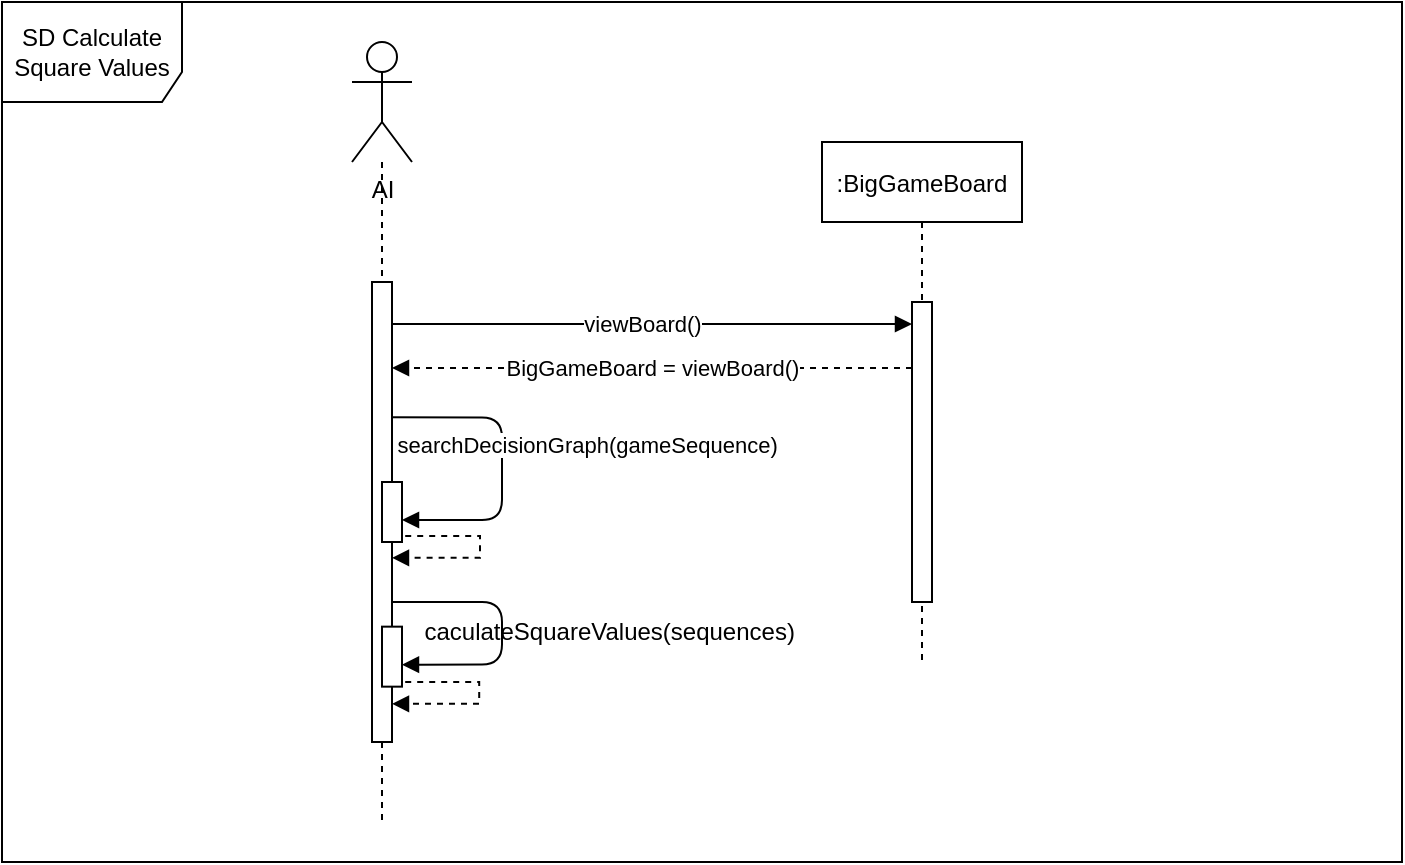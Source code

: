 <mxfile version="20.8.16" type="device"><diagram name="Page-1" id="1LHd4Gj0UdZOyVVnhm3u"><mxGraphModel dx="1886" dy="654" grid="1" gridSize="10" guides="1" tooltips="1" connect="1" arrows="1" fold="1" page="1" pageScale="1" pageWidth="850" pageHeight="1100" math="0" shadow="0"><root><mxCell id="0"/><mxCell id="1" parent="0"/><mxCell id="SmInhg0Pl9AOy3jaHCqF-1" value=":BigGameBoard" style="shape=umlLifeline;perimeter=lifelinePerimeter;container=1;collapsible=0;recursiveResize=0;rounded=0;shadow=0;strokeWidth=1;" vertex="1" parent="1"><mxGeometry x="320" y="110" width="100" height="260" as="geometry"/></mxCell><mxCell id="SmInhg0Pl9AOy3jaHCqF-2" value="" style="points=[];perimeter=orthogonalPerimeter;rounded=0;shadow=0;strokeWidth=1;" vertex="1" parent="SmInhg0Pl9AOy3jaHCqF-1"><mxGeometry x="45" y="80" width="10" height="150" as="geometry"/></mxCell><mxCell id="SmInhg0Pl9AOy3jaHCqF-5" value="                            searchDecisionGraph(gameSequence)" style="verticalAlign=bottom;endArrow=block;shadow=0;strokeWidth=1;edgeStyle=orthogonalEdgeStyle;exitX=0.94;exitY=0.093;exitDx=0;exitDy=0;exitPerimeter=0;" edge="1" parent="1"><mxGeometry relative="1" as="geometry"><mxPoint x="104.4" y="247.67" as="sourcePoint"/><mxPoint x="110" y="299" as="targetPoint"/><Array as="points"><mxPoint x="160" y="248"/><mxPoint x="160" y="299"/></Array></mxGeometry></mxCell><mxCell id="SmInhg0Pl9AOy3jaHCqF-6" value="SD Calculate Square Values" style="shape=umlFrame;whiteSpace=wrap;html=1;width=90;height=50;" vertex="1" parent="1"><mxGeometry x="-90" y="40" width="700" height="430" as="geometry"/></mxCell><mxCell id="SmInhg0Pl9AOy3jaHCqF-7" style="edgeStyle=orthogonalEdgeStyle;rounded=0;orthogonalLoop=1;jettySize=auto;html=1;endArrow=none;endFill=0;dashed=1;" edge="1" parent="1" source="SmInhg0Pl9AOy3jaHCqF-8" target="SmInhg0Pl9AOy3jaHCqF-12"><mxGeometry relative="1" as="geometry"/></mxCell><mxCell id="SmInhg0Pl9AOy3jaHCqF-8" value="AI" style="shape=umlActor;verticalLabelPosition=bottom;verticalAlign=top;html=1;outlineConnect=0;" vertex="1" parent="1"><mxGeometry x="85" y="60" width="30" height="60" as="geometry"/></mxCell><mxCell id="SmInhg0Pl9AOy3jaHCqF-9" style="edgeStyle=orthogonalEdgeStyle;rounded=0;orthogonalLoop=1;jettySize=auto;html=1;dashed=1;endArrow=none;endFill=0;" edge="1" parent="1" source="SmInhg0Pl9AOy3jaHCqF-12"><mxGeometry relative="1" as="geometry"><mxPoint x="100" y="450" as="targetPoint"/></mxGeometry></mxCell><mxCell id="SmInhg0Pl9AOy3jaHCqF-10" value="viewBoard()" style="edgeStyle=orthogonalEdgeStyle;rounded=0;orthogonalLoop=1;jettySize=auto;html=1;endArrow=block;endFill=1;" edge="1" parent="1"><mxGeometry relative="1" as="geometry"><mxPoint x="99" y="197" as="sourcePoint"/><mxPoint x="365" y="201" as="targetPoint"/><Array as="points"><mxPoint x="99" y="201"/></Array></mxGeometry></mxCell><mxCell id="SmInhg0Pl9AOy3jaHCqF-12" value="" style="points=[];perimeter=orthogonalPerimeter;rounded=0;shadow=0;strokeWidth=1;" vertex="1" parent="1"><mxGeometry x="95" y="180" width="10" height="230" as="geometry"/></mxCell><mxCell id="SmInhg0Pl9AOy3jaHCqF-13" value="" style="points=[];perimeter=orthogonalPerimeter;rounded=0;shadow=0;strokeWidth=1;" vertex="1" parent="1"><mxGeometry x="100" y="280" width="10" height="30" as="geometry"/></mxCell><mxCell id="SmInhg0Pl9AOy3jaHCqF-14" value="BigGameBoard = viewBoard()" style="edgeStyle=orthogonalEdgeStyle;rounded=0;orthogonalLoop=1;jettySize=auto;html=1;endArrow=block;endFill=1;dashed=1;" edge="1" parent="1" source="SmInhg0Pl9AOy3jaHCqF-2"><mxGeometry relative="1" as="geometry"><mxPoint x="370" y="223" as="sourcePoint"/><mxPoint x="105" y="223" as="targetPoint"/><Array as="points"><mxPoint x="300" y="223"/><mxPoint x="300" y="223"/></Array></mxGeometry></mxCell><mxCell id="SmInhg0Pl9AOy3jaHCqF-15" value="" style="verticalAlign=bottom;endArrow=block;shadow=0;strokeWidth=1;edgeStyle=orthogonalEdgeStyle;" edge="1" parent="1" source="SmInhg0Pl9AOy3jaHCqF-12"><mxGeometry x="-0.046" y="40" relative="1" as="geometry"><mxPoint x="104.4" y="320.0" as="sourcePoint"/><mxPoint x="110" y="371.33" as="targetPoint"/><Array as="points"><mxPoint x="160" y="340"/><mxPoint x="160" y="371"/></Array><mxPoint as="offset"/></mxGeometry></mxCell><mxCell id="SmInhg0Pl9AOy3jaHCqF-16" value="" style="points=[];perimeter=orthogonalPerimeter;rounded=0;shadow=0;strokeWidth=1;" vertex="1" parent="1"><mxGeometry x="100" y="352.33" width="10" height="30" as="geometry"/></mxCell><mxCell id="SmInhg0Pl9AOy3jaHCqF-29" style="edgeStyle=orthogonalEdgeStyle;rounded=0;orthogonalLoop=1;jettySize=auto;html=1;entryX=1.14;entryY=0.964;entryDx=0;entryDy=0;entryPerimeter=0;dashed=1;endArrow=block;endFill=1;" edge="1" parent="1"><mxGeometry relative="1" as="geometry"><mxPoint x="111.6" y="380" as="sourcePoint"/><mxPoint x="105" y="390.92" as="targetPoint"/><Array as="points"><mxPoint x="148.6" y="380"/><mxPoint x="148.6" y="391"/></Array></mxGeometry></mxCell><mxCell id="SmInhg0Pl9AOy3jaHCqF-30" style="edgeStyle=orthogonalEdgeStyle;rounded=0;orthogonalLoop=1;jettySize=auto;html=1;entryX=1.14;entryY=0.964;entryDx=0;entryDy=0;entryPerimeter=0;dashed=1;endArrow=block;endFill=1;" edge="1" parent="1"><mxGeometry relative="1" as="geometry"><mxPoint x="111.6" y="307" as="sourcePoint"/><mxPoint x="105" y="317.92" as="targetPoint"/><Array as="points"><mxPoint x="149" y="307"/><mxPoint x="149" y="318"/></Array></mxGeometry></mxCell><mxCell id="SmInhg0Pl9AOy3jaHCqF-31" value="&amp;nbsp; &amp;nbsp; &amp;nbsp; &amp;nbsp; &amp;nbsp; &amp;nbsp; &amp;nbsp; &amp;nbsp; &amp;nbsp; &amp;nbsp; caculateSquareValues(sequences)" style="text;html=1;align=center;verticalAlign=middle;resizable=0;points=[];autosize=1;strokeColor=none;fillColor=none;" vertex="1" parent="1"><mxGeometry x="40" y="340" width="280" height="30" as="geometry"/></mxCell></root></mxGraphModel></diagram></mxfile>